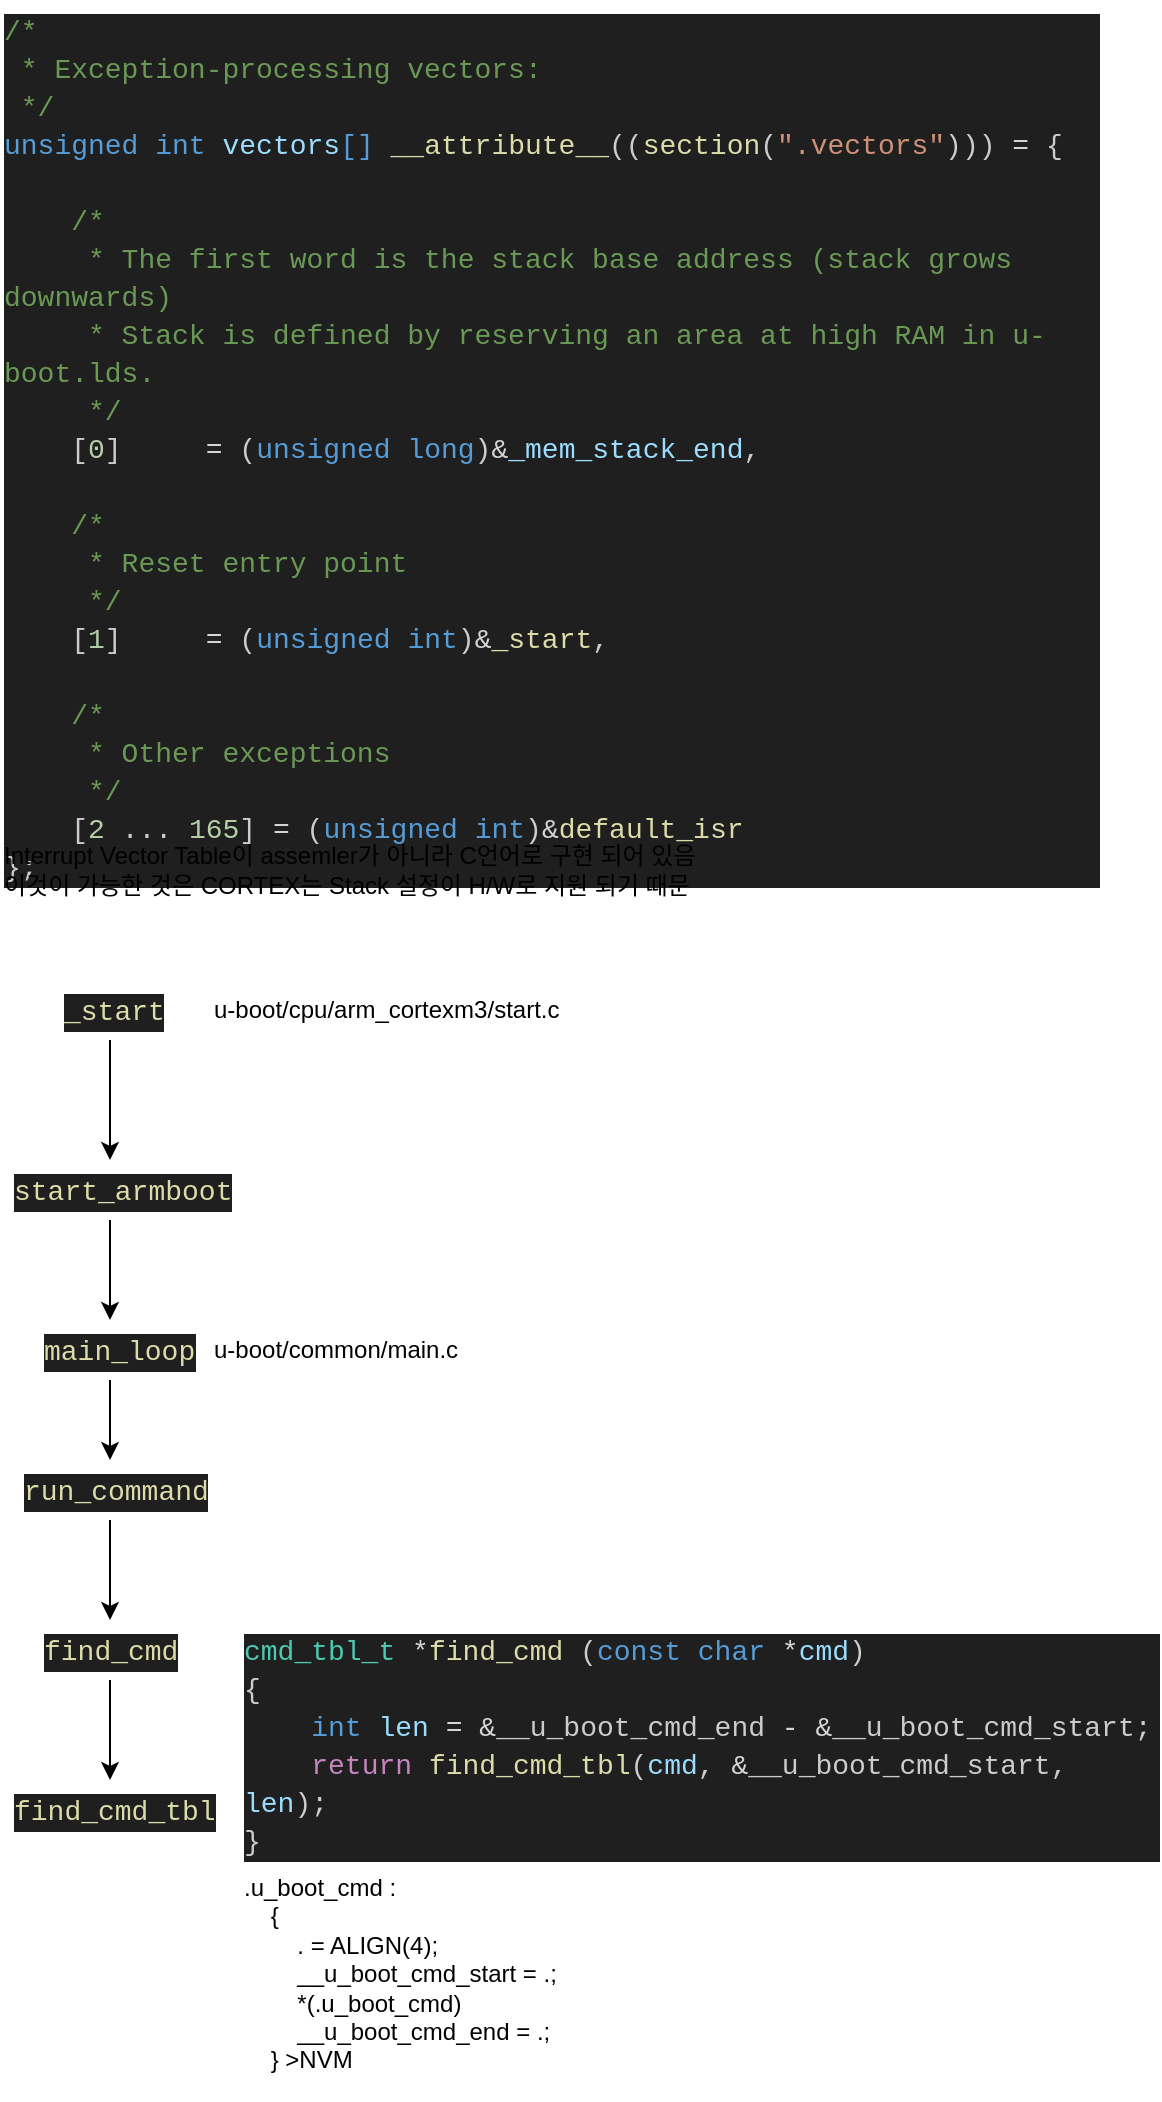 <mxfile version="21.7.4" type="github">
  <diagram name="페이지-1" id="V8czD0fd6J0GJFK_vFva">
    <mxGraphModel dx="913" dy="499" grid="1" gridSize="10" guides="1" tooltips="1" connect="1" arrows="1" fold="1" page="1" pageScale="1" pageWidth="1654" pageHeight="2336" math="0" shadow="0">
      <root>
        <mxCell id="0" />
        <mxCell id="1" parent="0" />
        <mxCell id="0r8FNTHCxq8rm0fuSEPY-1" value="u-boot/cpu/arm_cortexm3/start.c" style="text;html=1;strokeColor=none;fillColor=none;align=left;verticalAlign=middle;whiteSpace=wrap;rounded=0;" vertex="1" parent="1">
          <mxGeometry x="145" y="560" width="190" height="30" as="geometry" />
        </mxCell>
        <mxCell id="0r8FNTHCxq8rm0fuSEPY-2" value="&lt;div style=&quot;color: rgb(204, 204, 204); background-color: rgb(31, 31, 31); font-family: Consolas, &amp;quot;Courier New&amp;quot;, monospace; font-weight: normal; font-size: 14px; line-height: 19px;&quot;&gt;&lt;div&gt;&lt;span style=&quot;color: #6a9955;&quot;&gt;/*&lt;/span&gt;&lt;/div&gt;&lt;div&gt;&lt;span style=&quot;color: #6a9955;&quot;&gt;&amp;nbsp;* Exception-processing vectors:&lt;/span&gt;&lt;/div&gt;&lt;div&gt;&lt;span style=&quot;color: #6a9955;&quot;&gt;&amp;nbsp;*/&lt;/span&gt;&lt;/div&gt;&lt;div&gt;&lt;span style=&quot;color: #569cd6;&quot;&gt;unsigned&lt;/span&gt;&lt;span style=&quot;color: #cccccc;&quot;&gt; &lt;/span&gt;&lt;span style=&quot;color: #569cd6;&quot;&gt;int&lt;/span&gt;&lt;span style=&quot;color: #cccccc;&quot;&gt; &lt;/span&gt;&lt;span style=&quot;color: #9cdcfe;&quot;&gt;vectors&lt;/span&gt;&lt;span style=&quot;color: #569cd6;&quot;&gt;[]&lt;/span&gt;&lt;span style=&quot;color: #cccccc;&quot;&gt; &lt;/span&gt;&lt;span style=&quot;color: #dcdcaa;&quot;&gt;__attribute__&lt;/span&gt;&lt;span style=&quot;color: #cccccc;&quot;&gt;((&lt;/span&gt;&lt;span style=&quot;color: #dcdcaa;&quot;&gt;section&lt;/span&gt;&lt;span style=&quot;color: #cccccc;&quot;&gt;(&lt;/span&gt;&lt;span style=&quot;color: #ce9178;&quot;&gt;&quot;.vectors&quot;&lt;/span&gt;&lt;span style=&quot;color: #cccccc;&quot;&gt;))) &lt;/span&gt;&lt;span style=&quot;color: #d4d4d4;&quot;&gt;=&lt;/span&gt;&lt;span style=&quot;color: #cccccc;&quot;&gt; {&lt;/span&gt;&lt;/div&gt;&lt;br&gt;&lt;div&gt;&lt;span style=&quot;color: #6a9955;&quot;&gt;&amp;nbsp; &amp;nbsp; /*&lt;/span&gt;&lt;/div&gt;&lt;div&gt;&lt;span style=&quot;color: #6a9955;&quot;&gt;&amp;nbsp; &amp;nbsp; &amp;nbsp;* The first word is the stack base address (stack grows downwards)&lt;/span&gt;&lt;/div&gt;&lt;div&gt;&lt;span style=&quot;color: #6a9955;&quot;&gt;&amp;nbsp; &amp;nbsp; &amp;nbsp;* Stack is defined by reserving an area at high RAM in u-boot.lds.&lt;/span&gt;&lt;/div&gt;&lt;div&gt;&lt;span style=&quot;color: #6a9955;&quot;&gt;&amp;nbsp; &amp;nbsp; &amp;nbsp;*/&lt;/span&gt;&lt;/div&gt;&lt;div&gt;&lt;span style=&quot;color: #cccccc;&quot;&gt;&amp;nbsp; &amp;nbsp; [&lt;/span&gt;&lt;span style=&quot;color: #b5cea8;&quot;&gt;0&lt;/span&gt;&lt;span style=&quot;color: #cccccc;&quot;&gt;] &amp;nbsp; &amp;nbsp; &lt;/span&gt;&lt;span style=&quot;color: #d4d4d4;&quot;&gt;=&lt;/span&gt;&lt;span style=&quot;color: #cccccc;&quot;&gt; (&lt;/span&gt;&lt;span style=&quot;color: #569cd6;&quot;&gt;unsigned&lt;/span&gt;&lt;span style=&quot;color: #cccccc;&quot;&gt; &lt;/span&gt;&lt;span style=&quot;color: #569cd6;&quot;&gt;long&lt;/span&gt;&lt;span style=&quot;color: #cccccc;&quot;&gt;)&lt;/span&gt;&lt;span style=&quot;color: #d4d4d4;&quot;&gt;&amp;amp;&lt;/span&gt;&lt;span style=&quot;color: #9cdcfe;&quot;&gt;_mem_stack_end&lt;/span&gt;&lt;span style=&quot;color: #cccccc;&quot;&gt;,&lt;/span&gt;&lt;/div&gt;&lt;br&gt;&lt;div&gt;&lt;span style=&quot;color: #6a9955;&quot;&gt;&amp;nbsp; &amp;nbsp; /*&lt;/span&gt;&lt;/div&gt;&lt;div&gt;&lt;span style=&quot;color: #6a9955;&quot;&gt;&amp;nbsp; &amp;nbsp; &amp;nbsp;* Reset entry point&lt;/span&gt;&lt;/div&gt;&lt;div&gt;&lt;span style=&quot;color: #6a9955;&quot;&gt;&amp;nbsp; &amp;nbsp; &amp;nbsp;*/&lt;/span&gt;&lt;/div&gt;&lt;div&gt;&lt;span style=&quot;color: #cccccc;&quot;&gt;&amp;nbsp; &amp;nbsp; [&lt;/span&gt;&lt;span style=&quot;color: #b5cea8;&quot;&gt;1&lt;/span&gt;&lt;span style=&quot;color: #cccccc;&quot;&gt;] &amp;nbsp; &amp;nbsp; &lt;/span&gt;&lt;span style=&quot;color: #d4d4d4;&quot;&gt;=&lt;/span&gt;&lt;span style=&quot;color: #cccccc;&quot;&gt; (&lt;/span&gt;&lt;span style=&quot;color: #569cd6;&quot;&gt;unsigned&lt;/span&gt;&lt;span style=&quot;color: #cccccc;&quot;&gt; &lt;/span&gt;&lt;span style=&quot;color: #569cd6;&quot;&gt;int&lt;/span&gt;&lt;span style=&quot;color: #cccccc;&quot;&gt;)&lt;/span&gt;&lt;span style=&quot;color: #d4d4d4;&quot;&gt;&amp;amp;&lt;/span&gt;&lt;span style=&quot;color: #dcdcaa;&quot;&gt;_start&lt;/span&gt;&lt;span style=&quot;color: #cccccc;&quot;&gt;,&lt;/span&gt;&lt;/div&gt;&lt;br&gt;&lt;div&gt;&lt;span style=&quot;color: #6a9955;&quot;&gt;&amp;nbsp; &amp;nbsp; /*&lt;/span&gt;&lt;/div&gt;&lt;div&gt;&lt;span style=&quot;color: #6a9955;&quot;&gt;&amp;nbsp; &amp;nbsp; &amp;nbsp;* Other exceptions&lt;/span&gt;&lt;/div&gt;&lt;div&gt;&lt;span style=&quot;color: #6a9955;&quot;&gt;&amp;nbsp; &amp;nbsp; &amp;nbsp;*/&lt;/span&gt;&lt;/div&gt;&lt;div&gt;&lt;span style=&quot;color: #cccccc;&quot;&gt;&amp;nbsp; &amp;nbsp; [&lt;/span&gt;&lt;span style=&quot;color: #b5cea8;&quot;&gt;2&lt;/span&gt;&lt;span style=&quot;color: #cccccc;&quot;&gt; ... &lt;/span&gt;&lt;span style=&quot;color: #b5cea8;&quot;&gt;165&lt;/span&gt;&lt;span style=&quot;color: #cccccc;&quot;&gt;] &lt;/span&gt;&lt;span style=&quot;color: #d4d4d4;&quot;&gt;=&lt;/span&gt;&lt;span style=&quot;color: #cccccc;&quot;&gt; (&lt;/span&gt;&lt;span style=&quot;color: #569cd6;&quot;&gt;unsigned&lt;/span&gt;&lt;span style=&quot;color: #cccccc;&quot;&gt; &lt;/span&gt;&lt;span style=&quot;color: #569cd6;&quot;&gt;int&lt;/span&gt;&lt;span style=&quot;color: #cccccc;&quot;&gt;)&lt;/span&gt;&lt;span style=&quot;color: #d4d4d4;&quot;&gt;&amp;amp;&lt;/span&gt;&lt;span style=&quot;color: #dcdcaa;&quot;&gt;default_isr&lt;/span&gt;&lt;/div&gt;&lt;div&gt;&lt;span style=&quot;color: #cccccc;&quot;&gt;};&lt;/span&gt;&lt;/div&gt;&lt;/div&gt;" style="text;whiteSpace=wrap;html=1;" vertex="1" parent="1">
          <mxGeometry x="40" y="70" width="550" height="410" as="geometry" />
        </mxCell>
        <mxCell id="0r8FNTHCxq8rm0fuSEPY-3" value="Interrupt Vector Table이 assemler가 아니라 C언어로 구현 되어 있음&lt;br&gt;이것이 가능한 것은 CORTEX는 Stack 설정이 H/W로 지원 되기 때문&amp;nbsp;" style="text;html=1;strokeColor=none;fillColor=none;align=left;verticalAlign=middle;whiteSpace=wrap;rounded=0;" vertex="1" parent="1">
          <mxGeometry x="40" y="490" width="380" height="30" as="geometry" />
        </mxCell>
        <mxCell id="0r8FNTHCxq8rm0fuSEPY-6" style="edgeStyle=orthogonalEdgeStyle;rounded=0;orthogonalLoop=1;jettySize=auto;html=1;exitX=0.5;exitY=1;exitDx=0;exitDy=0;" edge="1" parent="1" source="0r8FNTHCxq8rm0fuSEPY-4" target="0r8FNTHCxq8rm0fuSEPY-5">
          <mxGeometry relative="1" as="geometry" />
        </mxCell>
        <mxCell id="0r8FNTHCxq8rm0fuSEPY-4" value="&lt;div style=&quot;color: rgb(204, 204, 204); background-color: rgb(31, 31, 31); font-family: Consolas, &amp;quot;Courier New&amp;quot;, monospace; font-weight: normal; font-size: 14px; line-height: 19px;&quot;&gt;&lt;div&gt;&lt;span style=&quot;color: #dcdcaa;&quot;&gt;_start&lt;/span&gt;&lt;/div&gt;&lt;/div&gt;" style="text;whiteSpace=wrap;html=1;" vertex="1" parent="1">
          <mxGeometry x="70" y="560" width="50" height="30" as="geometry" />
        </mxCell>
        <mxCell id="0r8FNTHCxq8rm0fuSEPY-11" style="edgeStyle=orthogonalEdgeStyle;rounded=0;orthogonalLoop=1;jettySize=auto;html=1;exitX=0.5;exitY=1;exitDx=0;exitDy=0;entryX=0.5;entryY=0;entryDx=0;entryDy=0;" edge="1" parent="1" source="0r8FNTHCxq8rm0fuSEPY-5" target="0r8FNTHCxq8rm0fuSEPY-8">
          <mxGeometry relative="1" as="geometry" />
        </mxCell>
        <mxCell id="0r8FNTHCxq8rm0fuSEPY-5" value="&lt;div style=&quot;color: rgb(204, 204, 204); background-color: rgb(31, 31, 31); font-family: Consolas, &amp;quot;Courier New&amp;quot;, monospace; font-weight: normal; font-size: 14px; line-height: 19px;&quot;&gt;&lt;div&gt;&lt;span style=&quot;color: #dcdcaa;&quot;&gt;start_armboot&lt;/span&gt;&lt;/div&gt;&lt;/div&gt;" style="text;whiteSpace=wrap;html=1;" vertex="1" parent="1">
          <mxGeometry x="45" y="650" width="100" height="30" as="geometry" />
        </mxCell>
        <mxCell id="0r8FNTHCxq8rm0fuSEPY-12" style="edgeStyle=orthogonalEdgeStyle;rounded=0;orthogonalLoop=1;jettySize=auto;html=1;exitX=0.5;exitY=1;exitDx=0;exitDy=0;entryX=0.5;entryY=0;entryDx=0;entryDy=0;" edge="1" parent="1" source="0r8FNTHCxq8rm0fuSEPY-8" target="0r8FNTHCxq8rm0fuSEPY-10">
          <mxGeometry relative="1" as="geometry" />
        </mxCell>
        <mxCell id="0r8FNTHCxq8rm0fuSEPY-8" value="&lt;div style=&quot;color: rgb(204, 204, 204); background-color: rgb(31, 31, 31); font-family: Consolas, &amp;quot;Courier New&amp;quot;, monospace; font-weight: normal; font-size: 14px; line-height: 19px;&quot;&gt;&lt;div&gt;&lt;span style=&quot;color: #dcdcaa;&quot;&gt;main_loop&lt;/span&gt;&lt;/div&gt;&lt;/div&gt;" style="text;whiteSpace=wrap;html=1;" vertex="1" parent="1">
          <mxGeometry x="60" y="730" width="70" height="30" as="geometry" />
        </mxCell>
        <mxCell id="0r8FNTHCxq8rm0fuSEPY-9" value="u-boot/common/main.c" style="text;html=1;strokeColor=none;fillColor=none;align=left;verticalAlign=middle;whiteSpace=wrap;rounded=0;" vertex="1" parent="1">
          <mxGeometry x="145" y="730" width="140" height="30" as="geometry" />
        </mxCell>
        <mxCell id="0r8FNTHCxq8rm0fuSEPY-14" style="edgeStyle=orthogonalEdgeStyle;rounded=0;orthogonalLoop=1;jettySize=auto;html=1;exitX=0.5;exitY=1;exitDx=0;exitDy=0;entryX=0.5;entryY=0;entryDx=0;entryDy=0;" edge="1" parent="1" source="0r8FNTHCxq8rm0fuSEPY-10" target="0r8FNTHCxq8rm0fuSEPY-13">
          <mxGeometry relative="1" as="geometry" />
        </mxCell>
        <mxCell id="0r8FNTHCxq8rm0fuSEPY-10" value="&lt;div style=&quot;color: rgb(204, 204, 204); background-color: rgb(31, 31, 31); font-family: Consolas, &amp;quot;Courier New&amp;quot;, monospace; font-weight: normal; font-size: 14px; line-height: 19px;&quot;&gt;&lt;div&gt;&lt;span style=&quot;color: #dcdcaa;&quot;&gt;run_command&lt;/span&gt;&lt;/div&gt;&lt;/div&gt;" style="text;whiteSpace=wrap;html=1;" vertex="1" parent="1">
          <mxGeometry x="50" y="800" width="90" height="30" as="geometry" />
        </mxCell>
        <mxCell id="0r8FNTHCxq8rm0fuSEPY-16" style="edgeStyle=orthogonalEdgeStyle;rounded=0;orthogonalLoop=1;jettySize=auto;html=1;exitX=0.5;exitY=1;exitDx=0;exitDy=0;entryX=0.5;entryY=0;entryDx=0;entryDy=0;" edge="1" parent="1" source="0r8FNTHCxq8rm0fuSEPY-13" target="0r8FNTHCxq8rm0fuSEPY-15">
          <mxGeometry relative="1" as="geometry" />
        </mxCell>
        <mxCell id="0r8FNTHCxq8rm0fuSEPY-13" value="&lt;div style=&quot;color: rgb(204, 204, 204); background-color: rgb(31, 31, 31); font-family: Consolas, &amp;quot;Courier New&amp;quot;, monospace; font-weight: normal; font-size: 14px; line-height: 19px;&quot;&gt;&lt;div&gt;&lt;span style=&quot;color: #dcdcaa;&quot;&gt;find_cmd&lt;/span&gt;&lt;/div&gt;&lt;/div&gt;" style="text;whiteSpace=wrap;html=1;" vertex="1" parent="1">
          <mxGeometry x="60" y="880" width="70" height="30" as="geometry" />
        </mxCell>
        <mxCell id="0r8FNTHCxq8rm0fuSEPY-15" value="&lt;div style=&quot;color: rgb(204, 204, 204); background-color: rgb(31, 31, 31); font-family: Consolas, &amp;quot;Courier New&amp;quot;, monospace; font-weight: normal; font-size: 14px; line-height: 19px;&quot;&gt;&lt;div&gt;&lt;span style=&quot;color: #dcdcaa;&quot;&gt;find_cmd_tbl&lt;/span&gt;&lt;/div&gt;&lt;/div&gt;" style="text;whiteSpace=wrap;html=1;" vertex="1" parent="1">
          <mxGeometry x="45" y="960" width="100" height="30" as="geometry" />
        </mxCell>
        <mxCell id="0r8FNTHCxq8rm0fuSEPY-17" value="&lt;div style=&quot;color: rgb(204, 204, 204); background-color: rgb(31, 31, 31); font-family: Consolas, &amp;quot;Courier New&amp;quot;, monospace; font-weight: normal; font-size: 14px; line-height: 19px;&quot;&gt;&lt;div&gt;&lt;span style=&quot;color: #4ec9b0;&quot;&gt;cmd_tbl_t&lt;/span&gt;&lt;span style=&quot;color: #cccccc;&quot;&gt; &lt;/span&gt;&lt;span style=&quot;color: #d4d4d4;&quot;&gt;*&lt;/span&gt;&lt;span style=&quot;color: #dcdcaa;&quot;&gt;find_cmd&lt;/span&gt;&lt;span style=&quot;color: #cccccc;&quot;&gt; (&lt;/span&gt;&lt;span style=&quot;color: #569cd6;&quot;&gt;const&lt;/span&gt;&lt;span style=&quot;color: #cccccc;&quot;&gt; &lt;/span&gt;&lt;span style=&quot;color: #569cd6;&quot;&gt;char&lt;/span&gt;&lt;span style=&quot;color: #cccccc;&quot;&gt; &lt;/span&gt;&lt;span style=&quot;color: #d4d4d4;&quot;&gt;*&lt;/span&gt;&lt;span style=&quot;color: #9cdcfe;&quot;&gt;cmd&lt;/span&gt;&lt;span style=&quot;color: #cccccc;&quot;&gt;)&lt;/span&gt;&lt;/div&gt;&lt;div&gt;&lt;span style=&quot;color: #cccccc;&quot;&gt;{&lt;/span&gt;&lt;/div&gt;&lt;div&gt;&lt;span style=&quot;color: #cccccc;&quot;&gt;&amp;nbsp; &amp;nbsp; &lt;/span&gt;&lt;span style=&quot;color: #569cd6;&quot;&gt;int&lt;/span&gt;&lt;span style=&quot;color: #cccccc;&quot;&gt; &lt;/span&gt;&lt;span style=&quot;color: #9cdcfe;&quot;&gt;len&lt;/span&gt;&lt;span style=&quot;color: #cccccc;&quot;&gt; &lt;/span&gt;&lt;span style=&quot;color: #d4d4d4;&quot;&gt;=&lt;/span&gt;&lt;span style=&quot;color: #cccccc;&quot;&gt; &lt;/span&gt;&lt;span style=&quot;color: #d4d4d4;&quot;&gt;&amp;amp;&lt;/span&gt;&lt;span style=&quot;color: #cccccc;&quot;&gt;__u_boot_cmd_end &lt;/span&gt;&lt;span style=&quot;color: #d4d4d4;&quot;&gt;-&lt;/span&gt;&lt;span style=&quot;color: #cccccc;&quot;&gt; &lt;/span&gt;&lt;span style=&quot;color: #d4d4d4;&quot;&gt;&amp;amp;&lt;/span&gt;&lt;span style=&quot;color: #cccccc;&quot;&gt;__u_boot_cmd_start;&lt;/span&gt;&lt;/div&gt;&lt;div&gt;&lt;span style=&quot;color: #cccccc;&quot;&gt;&amp;nbsp; &amp;nbsp; &lt;/span&gt;&lt;span style=&quot;color: #c586c0;&quot;&gt;return&lt;/span&gt;&lt;span style=&quot;color: #cccccc;&quot;&gt; &lt;/span&gt;&lt;span style=&quot;color: #dcdcaa;&quot;&gt;find_cmd_tbl&lt;/span&gt;&lt;span style=&quot;color: #cccccc;&quot;&gt;(&lt;/span&gt;&lt;span style=&quot;color: #9cdcfe;&quot;&gt;cmd&lt;/span&gt;&lt;span style=&quot;color: #cccccc;&quot;&gt;, &lt;/span&gt;&lt;span style=&quot;color: #d4d4d4;&quot;&gt;&amp;amp;&lt;/span&gt;&lt;span style=&quot;color: #cccccc;&quot;&gt;__u_boot_cmd_start, &lt;/span&gt;&lt;span style=&quot;color: #9cdcfe;&quot;&gt;len&lt;/span&gt;&lt;span style=&quot;color: #cccccc;&quot;&gt;);&lt;/span&gt;&lt;/div&gt;&lt;div&gt;&lt;span style=&quot;color: #cccccc;&quot;&gt;}&lt;/span&gt;&lt;/div&gt;&lt;/div&gt;" style="text;whiteSpace=wrap;html=1;" vertex="1" parent="1">
          <mxGeometry x="160" y="880" width="460" height="120" as="geometry" />
        </mxCell>
        <mxCell id="0r8FNTHCxq8rm0fuSEPY-18" value=".u_boot_cmd :&#xa;    {&#xa;        . = ALIGN(4);&#xa;        __u_boot_cmd_start = .;&#xa;        *(.u_boot_cmd)&#xa;        __u_boot_cmd_end = .;&#xa;    } &gt;NVM" style="text;whiteSpace=wrap;" vertex="1" parent="1">
          <mxGeometry x="160" y="1000" width="290" height="120" as="geometry" />
        </mxCell>
      </root>
    </mxGraphModel>
  </diagram>
</mxfile>
